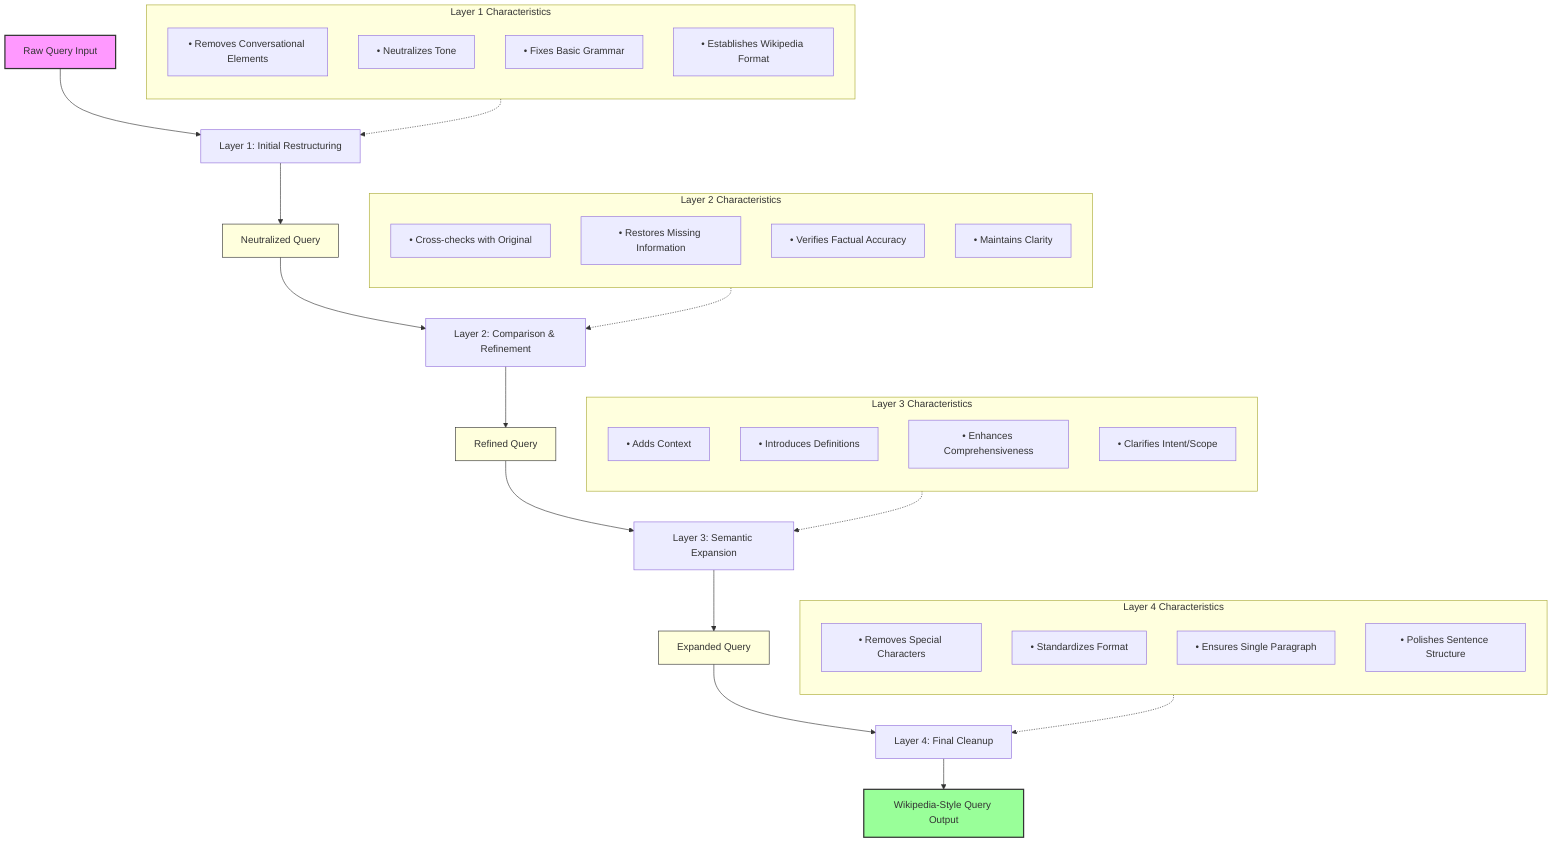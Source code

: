 flowchart TD
    start[Raw Query Input] --> layer1[Layer 1: Initial Restructuring]
    
    subgraph L1[Layer 1 Characteristics]
        direction TB
        l1_1["• Removes Conversational Elements"]
        l1_2["• Neutralizes Tone"]
        l1_3["• Fixes Basic Grammar"]
        l1_4["• Establishes Wikipedia Format"]
    end
    
    layer1 --> interim1[Neutralized Query]
    L1 -.-> layer1
    
    interim1 --> layer2[Layer 2: Comparison & Refinement]
    
    subgraph L2[Layer 2 Characteristics]
        direction TB
        l2_1["• Cross-checks with Original"]
        l2_2["• Restores Missing Information"]
        l2_3["• Verifies Factual Accuracy"]
        l2_4["• Maintains Clarity"]
    end
    
    layer2 --> interim2[Refined Query]
    L2 -.-> layer2
    
    interim2 --> layer3[Layer 3: Semantic Expansion]
    
    subgraph L3[Layer 3 Characteristics]
        direction TB
        l3_1["• Adds Context"]
        l3_2["• Introduces Definitions"]
        l3_3["• Enhances Comprehensiveness"]
        l3_4["• Clarifies Intent/Scope"]
    end
    
    layer3 --> interim3[Expanded Query]
    L3 -.-> layer3
    
    interim3 --> layer4[Layer 4: Final Cleanup]
    
    subgraph L4[Layer 4 Characteristics]
        direction TB
        l4_1["• Removes Special Characters"]
        l4_2["• Standardizes Format"]
        l4_3["• Ensures Single Paragraph"]
        l4_4["• Polishes Sentence Structure"]
    end
    
    layer4 --> final[Wikipedia-Style Query Output]
    L4 -.-> layer4
    
    style start fill:#f9f,stroke:#333,stroke-width:2px
    style final fill:#9f9,stroke:#333,stroke-width:2px
    style interim1 fill:#ffd,stroke:#333,stroke-width:1px
    style interim2 fill:#ffd,stroke:#333,stroke-width:1px
    style interim3 fill:#ffd,stroke:#333,stroke-width:1px